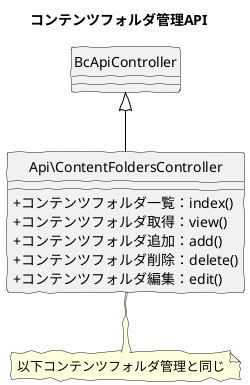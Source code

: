 @startuml
skinparam handwritten true
skinparam backgroundColor white
hide circle
skinparam classAttributeIconSize 0

title コンテンツフォルダ管理API

class Api\ContentFoldersController {
    + コンテンツフォルダ一覧：index() 
    + コンテンツフォルダ取得：view() 
    + コンテンツフォルダ追加：add() 
    + コンテンツフォルダ削除：delete() 
    + コンテンツフォルダ編集：edit() 
}

Api\ContentFoldersController -up[#Black]-|> BcApiController
note "以下コンテンツフォルダ管理と同じ" as contentFolderNote
Api\ContentFoldersController .. contentFolderNote
@enduml
